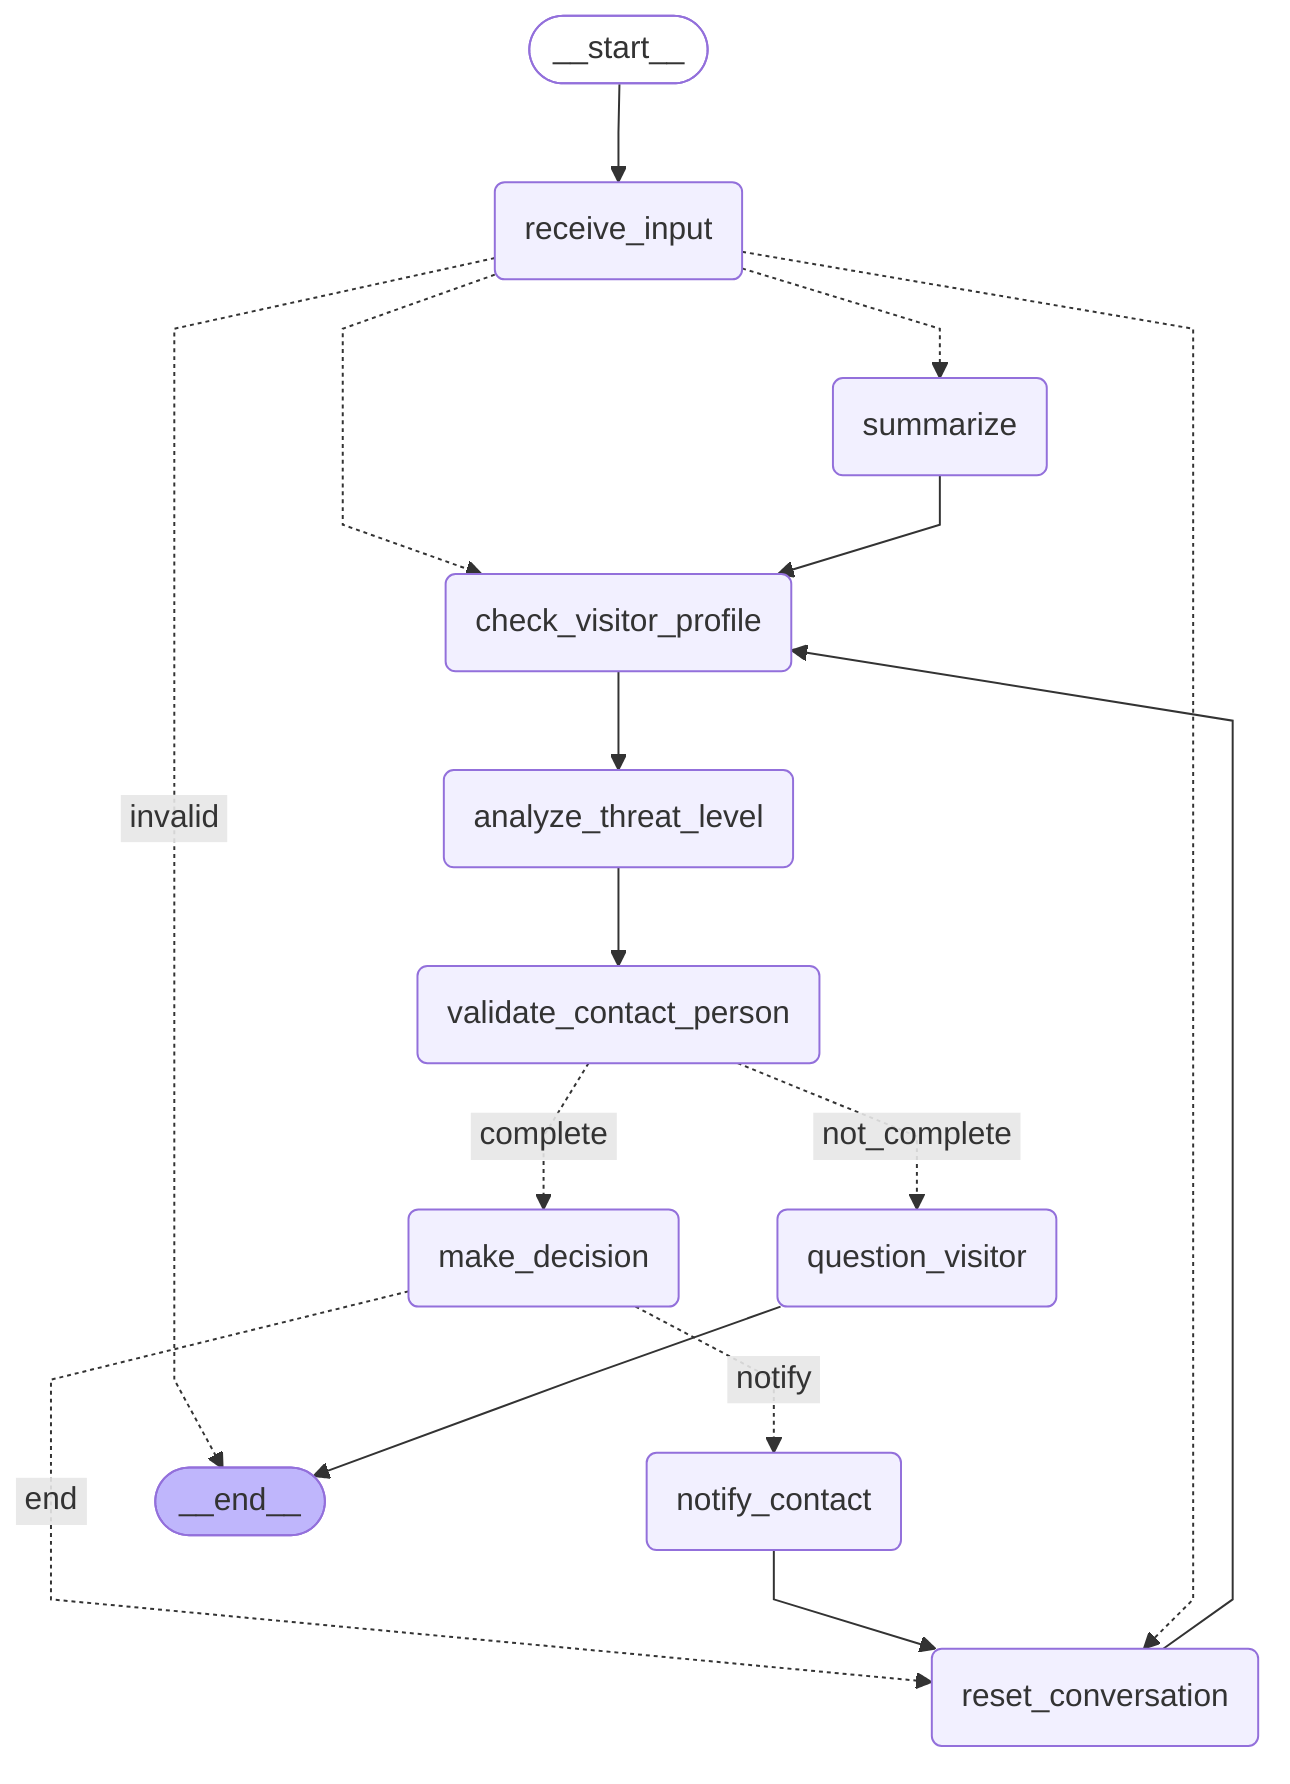 ---
config:
  flowchart:
    curve: linear
---
graph TD;
	__start__([<p>__start__</p>]):::first
	receive_input(receive_input)
	summarize(summarize)
	reset_conversation(reset_conversation)
	check_visitor_profile(check_visitor_profile)
	analyze_threat_level(analyze_threat_level)
	validate_contact_person(validate_contact_person)
	question_visitor(question_visitor)
	make_decision(make_decision)
	notify_contact(notify_contact)
	__end__([<p>__end__</p>]):::last
	__start__ --> receive_input;
	analyze_threat_level --> validate_contact_person;
	check_visitor_profile --> analyze_threat_level;
	make_decision -. &nbsp;notify&nbsp; .-> notify_contact;
	make_decision -. &nbsp;end&nbsp; .-> reset_conversation;
	notify_contact --> reset_conversation;
	receive_input -. &nbsp;invalid&nbsp; .-> __end__;
	receive_input -.-> check_visitor_profile;
	receive_input -.-> reset_conversation;
	receive_input -.-> summarize;
	reset_conversation --> check_visitor_profile;
	summarize --> check_visitor_profile;
	validate_contact_person -. &nbsp;complete&nbsp; .-> make_decision;
	validate_contact_person -. &nbsp;not_complete&nbsp; .-> question_visitor;
	question_visitor --> __end__;
	classDef default fill:#f2f0ff,line-height:1.2
	classDef first fill-opacity:0
	classDef last fill:#bfb6fc